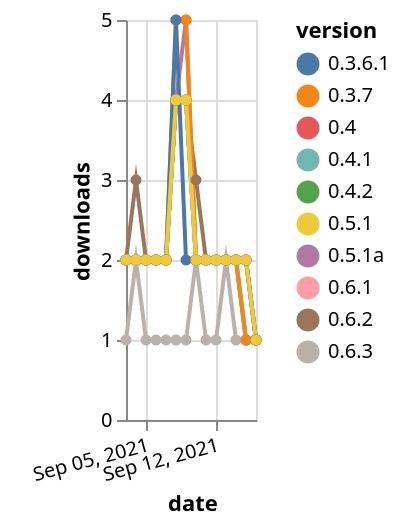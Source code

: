 {"$schema": "https://vega.github.io/schema/vega-lite/v5.json", "description": "A simple bar chart with embedded data.", "data": {"values": [{"date": "2021-09-03", "total": 152, "delta": 1, "version": "0.6.3"}, {"date": "2021-09-04", "total": 154, "delta": 2, "version": "0.6.3"}, {"date": "2021-09-05", "total": 155, "delta": 1, "version": "0.6.3"}, {"date": "2021-09-06", "total": 156, "delta": 1, "version": "0.6.3"}, {"date": "2021-09-07", "total": 157, "delta": 1, "version": "0.6.3"}, {"date": "2021-09-08", "total": 158, "delta": 1, "version": "0.6.3"}, {"date": "2021-09-09", "total": 159, "delta": 1, "version": "0.6.3"}, {"date": "2021-09-10", "total": 161, "delta": 2, "version": "0.6.3"}, {"date": "2021-09-11", "total": 162, "delta": 1, "version": "0.6.3"}, {"date": "2021-09-12", "total": 163, "delta": 1, "version": "0.6.3"}, {"date": "2021-09-13", "total": 165, "delta": 2, "version": "0.6.3"}, {"date": "2021-09-14", "total": 166, "delta": 1, "version": "0.6.3"}, {"date": "2021-09-15", "total": 167, "delta": 1, "version": "0.6.3"}, {"date": "2021-09-16", "total": 168, "delta": 1, "version": "0.6.3"}, {"date": "2021-09-03", "total": 2874, "delta": 2, "version": "0.4.2"}, {"date": "2021-09-04", "total": 2876, "delta": 2, "version": "0.4.2"}, {"date": "2021-09-05", "total": 2878, "delta": 2, "version": "0.4.2"}, {"date": "2021-09-06", "total": 2880, "delta": 2, "version": "0.4.2"}, {"date": "2021-09-07", "total": 2882, "delta": 2, "version": "0.4.2"}, {"date": "2021-09-08", "total": 2886, "delta": 4, "version": "0.4.2"}, {"date": "2021-09-09", "total": 2890, "delta": 4, "version": "0.4.2"}, {"date": "2021-09-10", "total": 2892, "delta": 2, "version": "0.4.2"}, {"date": "2021-09-11", "total": 2894, "delta": 2, "version": "0.4.2"}, {"date": "2021-09-12", "total": 2896, "delta": 2, "version": "0.4.2"}, {"date": "2021-09-13", "total": 2898, "delta": 2, "version": "0.4.2"}, {"date": "2021-09-14", "total": 2900, "delta": 2, "version": "0.4.2"}, {"date": "2021-09-15", "total": 2901, "delta": 1, "version": "0.4.2"}, {"date": "2021-09-16", "total": 2902, "delta": 1, "version": "0.4.2"}, {"date": "2021-09-03", "total": 2114, "delta": 2, "version": "0.6.1"}, {"date": "2021-09-04", "total": 2116, "delta": 2, "version": "0.6.1"}, {"date": "2021-09-05", "total": 2118, "delta": 2, "version": "0.6.1"}, {"date": "2021-09-06", "total": 2120, "delta": 2, "version": "0.6.1"}, {"date": "2021-09-07", "total": 2122, "delta": 2, "version": "0.6.1"}, {"date": "2021-09-08", "total": 2126, "delta": 4, "version": "0.6.1"}, {"date": "2021-09-09", "total": 2130, "delta": 4, "version": "0.6.1"}, {"date": "2021-09-10", "total": 2132, "delta": 2, "version": "0.6.1"}, {"date": "2021-09-11", "total": 2134, "delta": 2, "version": "0.6.1"}, {"date": "2021-09-12", "total": 2136, "delta": 2, "version": "0.6.1"}, {"date": "2021-09-13", "total": 2138, "delta": 2, "version": "0.6.1"}, {"date": "2021-09-14", "total": 2140, "delta": 2, "version": "0.6.1"}, {"date": "2021-09-15", "total": 2142, "delta": 2, "version": "0.6.1"}, {"date": "2021-09-16", "total": 2143, "delta": 1, "version": "0.6.1"}, {"date": "2021-09-03", "total": 2799, "delta": 2, "version": "0.5.1a"}, {"date": "2021-09-04", "total": 2801, "delta": 2, "version": "0.5.1a"}, {"date": "2021-09-05", "total": 2803, "delta": 2, "version": "0.5.1a"}, {"date": "2021-09-06", "total": 2805, "delta": 2, "version": "0.5.1a"}, {"date": "2021-09-07", "total": 2807, "delta": 2, "version": "0.5.1a"}, {"date": "2021-09-08", "total": 2811, "delta": 4, "version": "0.5.1a"}, {"date": "2021-09-09", "total": 2816, "delta": 5, "version": "0.5.1a"}, {"date": "2021-09-10", "total": 2818, "delta": 2, "version": "0.5.1a"}, {"date": "2021-09-11", "total": 2820, "delta": 2, "version": "0.5.1a"}, {"date": "2021-09-12", "total": 2822, "delta": 2, "version": "0.5.1a"}, {"date": "2021-09-13", "total": 2824, "delta": 2, "version": "0.5.1a"}, {"date": "2021-09-14", "total": 2826, "delta": 2, "version": "0.5.1a"}, {"date": "2021-09-15", "total": 2828, "delta": 2, "version": "0.5.1a"}, {"date": "2021-09-16", "total": 2829, "delta": 1, "version": "0.5.1a"}, {"date": "2021-09-03", "total": 2098, "delta": 2, "version": "0.6.2"}, {"date": "2021-09-04", "total": 2101, "delta": 3, "version": "0.6.2"}, {"date": "2021-09-05", "total": 2103, "delta": 2, "version": "0.6.2"}, {"date": "2021-09-06", "total": 2105, "delta": 2, "version": "0.6.2"}, {"date": "2021-09-07", "total": 2107, "delta": 2, "version": "0.6.2"}, {"date": "2021-09-08", "total": 2111, "delta": 4, "version": "0.6.2"}, {"date": "2021-09-09", "total": 2115, "delta": 4, "version": "0.6.2"}, {"date": "2021-09-10", "total": 2118, "delta": 3, "version": "0.6.2"}, {"date": "2021-09-11", "total": 2120, "delta": 2, "version": "0.6.2"}, {"date": "2021-09-12", "total": 2122, "delta": 2, "version": "0.6.2"}, {"date": "2021-09-13", "total": 2124, "delta": 2, "version": "0.6.2"}, {"date": "2021-09-14", "total": 2126, "delta": 2, "version": "0.6.2"}, {"date": "2021-09-15", "total": 2128, "delta": 2, "version": "0.6.2"}, {"date": "2021-09-16", "total": 2129, "delta": 1, "version": "0.6.2"}, {"date": "2021-09-03", "total": 2909, "delta": 2, "version": "0.4"}, {"date": "2021-09-04", "total": 2911, "delta": 2, "version": "0.4"}, {"date": "2021-09-05", "total": 2913, "delta": 2, "version": "0.4"}, {"date": "2021-09-06", "total": 2915, "delta": 2, "version": "0.4"}, {"date": "2021-09-07", "total": 2917, "delta": 2, "version": "0.4"}, {"date": "2021-09-08", "total": 2921, "delta": 4, "version": "0.4"}, {"date": "2021-09-09", "total": 2925, "delta": 4, "version": "0.4"}, {"date": "2021-09-10", "total": 2927, "delta": 2, "version": "0.4"}, {"date": "2021-09-11", "total": 2929, "delta": 2, "version": "0.4"}, {"date": "2021-09-12", "total": 2931, "delta": 2, "version": "0.4"}, {"date": "2021-09-13", "total": 2933, "delta": 2, "version": "0.4"}, {"date": "2021-09-14", "total": 2935, "delta": 2, "version": "0.4"}, {"date": "2021-09-15", "total": 2937, "delta": 2, "version": "0.4"}, {"date": "2021-09-16", "total": 2938, "delta": 1, "version": "0.4"}, {"date": "2021-09-03", "total": 2942, "delta": 2, "version": "0.4.1"}, {"date": "2021-09-04", "total": 2944, "delta": 2, "version": "0.4.1"}, {"date": "2021-09-05", "total": 2946, "delta": 2, "version": "0.4.1"}, {"date": "2021-09-06", "total": 2948, "delta": 2, "version": "0.4.1"}, {"date": "2021-09-07", "total": 2950, "delta": 2, "version": "0.4.1"}, {"date": "2021-09-08", "total": 2954, "delta": 4, "version": "0.4.1"}, {"date": "2021-09-09", "total": 2958, "delta": 4, "version": "0.4.1"}, {"date": "2021-09-10", "total": 2960, "delta": 2, "version": "0.4.1"}, {"date": "2021-09-11", "total": 2962, "delta": 2, "version": "0.4.1"}, {"date": "2021-09-12", "total": 2964, "delta": 2, "version": "0.4.1"}, {"date": "2021-09-13", "total": 2966, "delta": 2, "version": "0.4.1"}, {"date": "2021-09-14", "total": 2968, "delta": 2, "version": "0.4.1"}, {"date": "2021-09-15", "total": 2969, "delta": 1, "version": "0.4.1"}, {"date": "2021-09-16", "total": 2970, "delta": 1, "version": "0.4.1"}, {"date": "2021-09-03", "total": 3296, "delta": 2, "version": "0.3.7"}, {"date": "2021-09-04", "total": 3298, "delta": 2, "version": "0.3.7"}, {"date": "2021-09-05", "total": 3300, "delta": 2, "version": "0.3.7"}, {"date": "2021-09-06", "total": 3302, "delta": 2, "version": "0.3.7"}, {"date": "2021-09-07", "total": 3304, "delta": 2, "version": "0.3.7"}, {"date": "2021-09-08", "total": 3309, "delta": 5, "version": "0.3.7"}, {"date": "2021-09-09", "total": 3314, "delta": 5, "version": "0.3.7"}, {"date": "2021-09-10", "total": 3316, "delta": 2, "version": "0.3.7"}, {"date": "2021-09-11", "total": 3318, "delta": 2, "version": "0.3.7"}, {"date": "2021-09-12", "total": 3320, "delta": 2, "version": "0.3.7"}, {"date": "2021-09-13", "total": 3322, "delta": 2, "version": "0.3.7"}, {"date": "2021-09-14", "total": 3324, "delta": 2, "version": "0.3.7"}, {"date": "2021-09-15", "total": 3325, "delta": 1, "version": "0.3.7"}, {"date": "2021-09-16", "total": 3326, "delta": 1, "version": "0.3.7"}, {"date": "2021-09-03", "total": 3346, "delta": 2, "version": "0.3.6.1"}, {"date": "2021-09-04", "total": 3348, "delta": 2, "version": "0.3.6.1"}, {"date": "2021-09-05", "total": 3350, "delta": 2, "version": "0.3.6.1"}, {"date": "2021-09-06", "total": 3352, "delta": 2, "version": "0.3.6.1"}, {"date": "2021-09-07", "total": 3354, "delta": 2, "version": "0.3.6.1"}, {"date": "2021-09-08", "total": 3359, "delta": 5, "version": "0.3.6.1"}, {"date": "2021-09-09", "total": 3361, "delta": 2, "version": "0.3.6.1"}, {"date": "2021-09-10", "total": 3363, "delta": 2, "version": "0.3.6.1"}, {"date": "2021-09-11", "total": 3365, "delta": 2, "version": "0.3.6.1"}, {"date": "2021-09-12", "total": 3367, "delta": 2, "version": "0.3.6.1"}, {"date": "2021-09-13", "total": 3369, "delta": 2, "version": "0.3.6.1"}, {"date": "2021-09-14", "total": 3371, "delta": 2, "version": "0.3.6.1"}, {"date": "2021-09-15", "total": 3373, "delta": 2, "version": "0.3.6.1"}, {"date": "2021-09-16", "total": 3374, "delta": 1, "version": "0.3.6.1"}, {"date": "2021-09-03", "total": 2381, "delta": 2, "version": "0.5.1"}, {"date": "2021-09-04", "total": 2383, "delta": 2, "version": "0.5.1"}, {"date": "2021-09-05", "total": 2385, "delta": 2, "version": "0.5.1"}, {"date": "2021-09-06", "total": 2387, "delta": 2, "version": "0.5.1"}, {"date": "2021-09-07", "total": 2389, "delta": 2, "version": "0.5.1"}, {"date": "2021-09-08", "total": 2393, "delta": 4, "version": "0.5.1"}, {"date": "2021-09-09", "total": 2397, "delta": 4, "version": "0.5.1"}, {"date": "2021-09-10", "total": 2399, "delta": 2, "version": "0.5.1"}, {"date": "2021-09-11", "total": 2401, "delta": 2, "version": "0.5.1"}, {"date": "2021-09-12", "total": 2403, "delta": 2, "version": "0.5.1"}, {"date": "2021-09-13", "total": 2405, "delta": 2, "version": "0.5.1"}, {"date": "2021-09-14", "total": 2407, "delta": 2, "version": "0.5.1"}, {"date": "2021-09-15", "total": 2409, "delta": 2, "version": "0.5.1"}, {"date": "2021-09-16", "total": 2410, "delta": 1, "version": "0.5.1"}]}, "width": "container", "mark": {"type": "line", "point": {"filled": true}}, "encoding": {"x": {"field": "date", "type": "temporal", "timeUnit": "yearmonthdate", "title": "date", "axis": {"labelAngle": -15}}, "y": {"field": "delta", "type": "quantitative", "title": "downloads"}, "color": {"field": "version", "type": "nominal"}, "tooltip": {"field": "delta"}}}